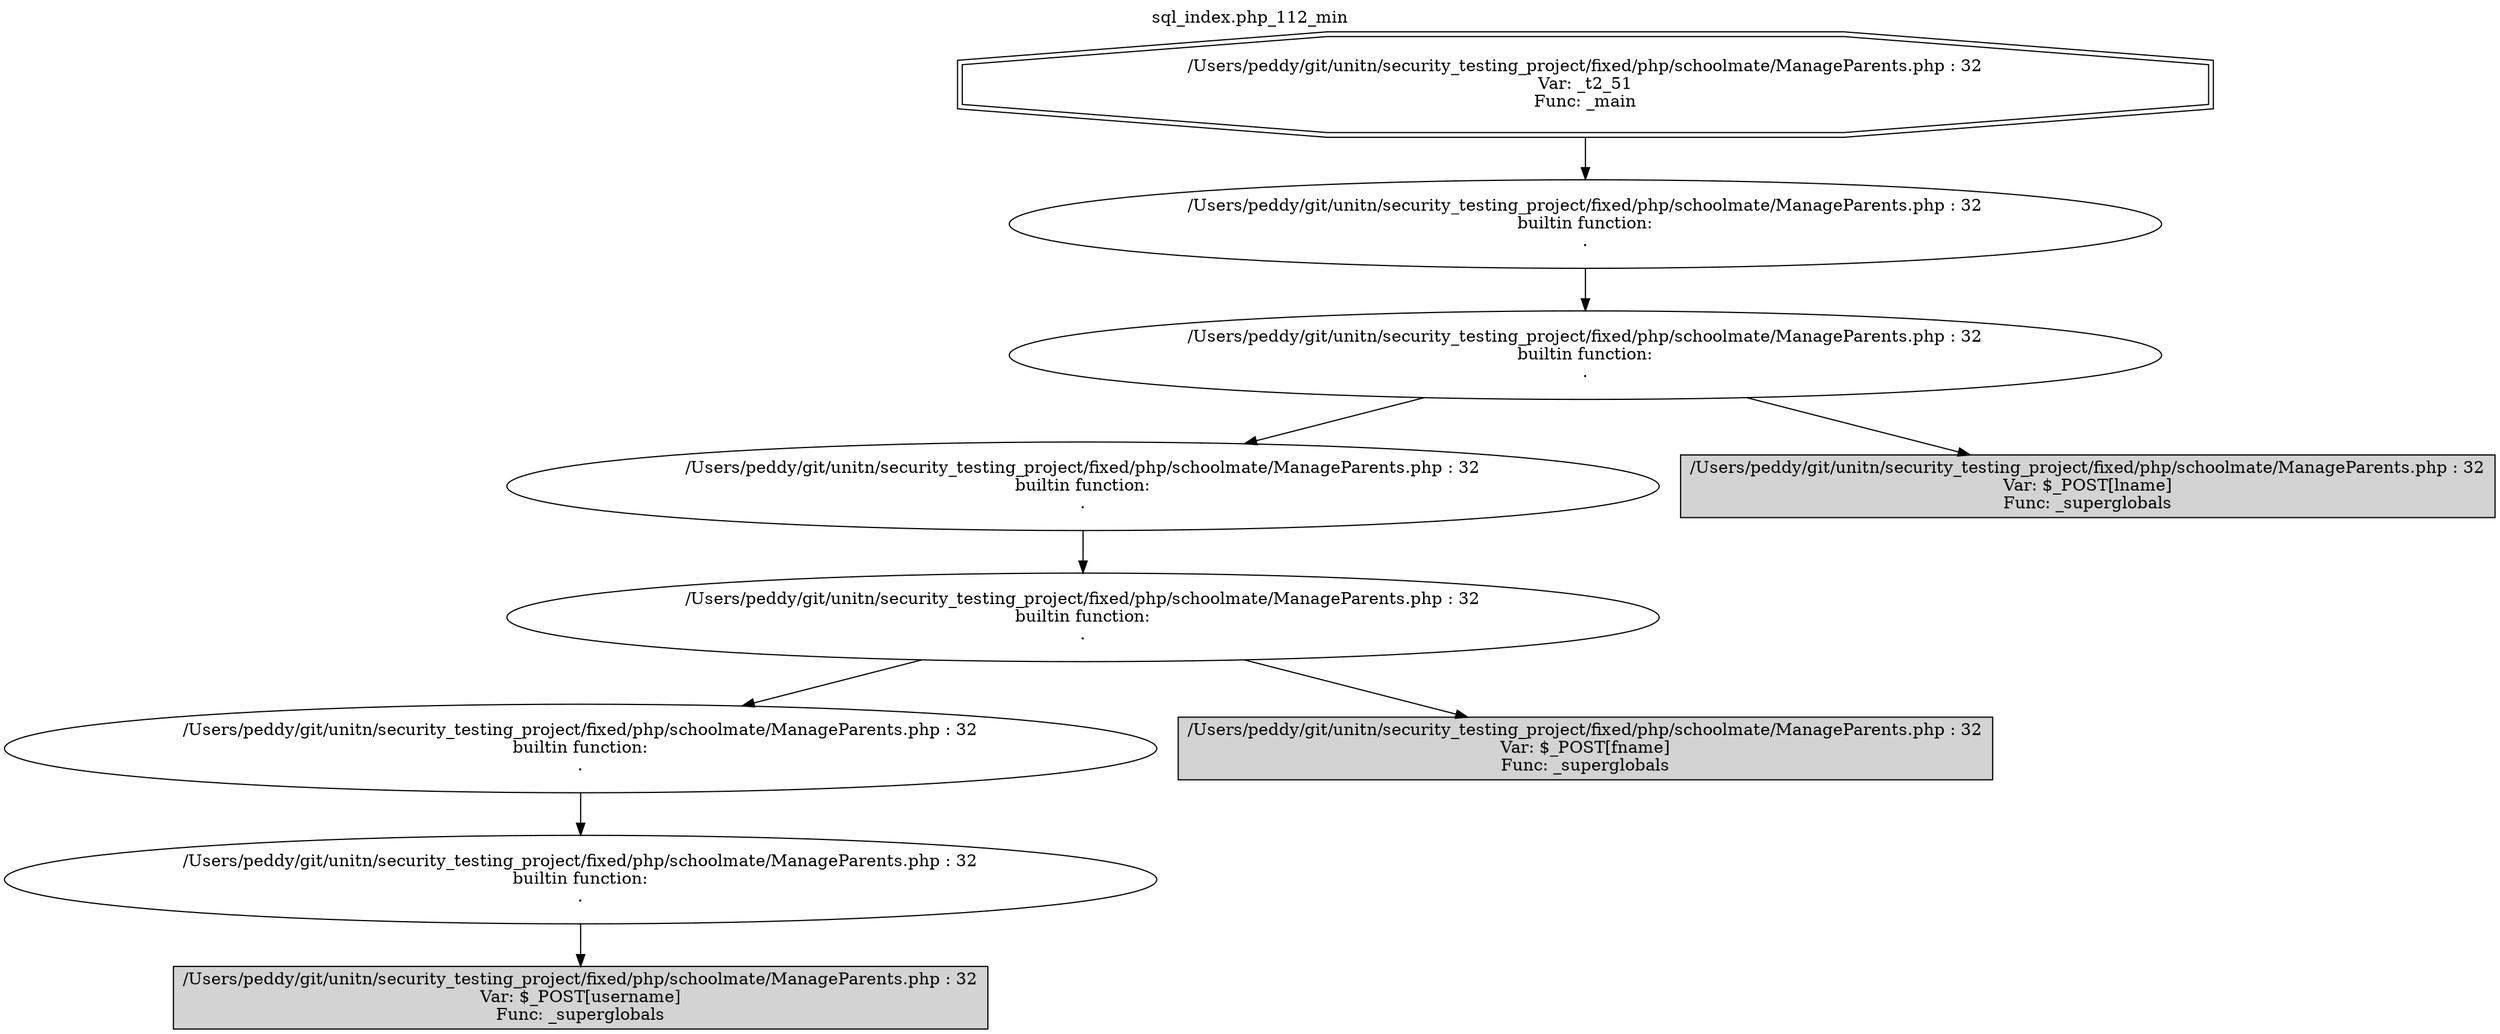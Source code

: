 digraph cfg {
  label="sql_index.php_112_min";
  labelloc=t;
  n1 [shape=doubleoctagon, label="/Users/peddy/git/unitn/security_testing_project/fixed/php/schoolmate/ManageParents.php : 32\nVar: _t2_51\nFunc: _main\n"];
  n2 [shape=ellipse, label="/Users/peddy/git/unitn/security_testing_project/fixed/php/schoolmate/ManageParents.php : 32\nbuiltin function:\n.\n"];
  n3 [shape=ellipse, label="/Users/peddy/git/unitn/security_testing_project/fixed/php/schoolmate/ManageParents.php : 32\nbuiltin function:\n.\n"];
  n4 [shape=ellipse, label="/Users/peddy/git/unitn/security_testing_project/fixed/php/schoolmate/ManageParents.php : 32\nbuiltin function:\n.\n"];
  n5 [shape=ellipse, label="/Users/peddy/git/unitn/security_testing_project/fixed/php/schoolmate/ManageParents.php : 32\nbuiltin function:\n.\n"];
  n6 [shape=ellipse, label="/Users/peddy/git/unitn/security_testing_project/fixed/php/schoolmate/ManageParents.php : 32\nbuiltin function:\n.\n"];
  n7 [shape=ellipse, label="/Users/peddy/git/unitn/security_testing_project/fixed/php/schoolmate/ManageParents.php : 32\nbuiltin function:\n.\n"];
  n8 [shape=box, label="/Users/peddy/git/unitn/security_testing_project/fixed/php/schoolmate/ManageParents.php : 32\nVar: $_POST[username]\nFunc: _superglobals\n",style=filled];
  n9 [shape=box, label="/Users/peddy/git/unitn/security_testing_project/fixed/php/schoolmate/ManageParents.php : 32\nVar: $_POST[fname]\nFunc: _superglobals\n",style=filled];
  n10 [shape=box, label="/Users/peddy/git/unitn/security_testing_project/fixed/php/schoolmate/ManageParents.php : 32\nVar: $_POST[lname]\nFunc: _superglobals\n",style=filled];
  n1 -> n2;
  n2 -> n3;
  n3 -> n4;
  n3 -> n10;
  n4 -> n5;
  n5 -> n6;
  n5 -> n9;
  n6 -> n7;
  n7 -> n8;
}
